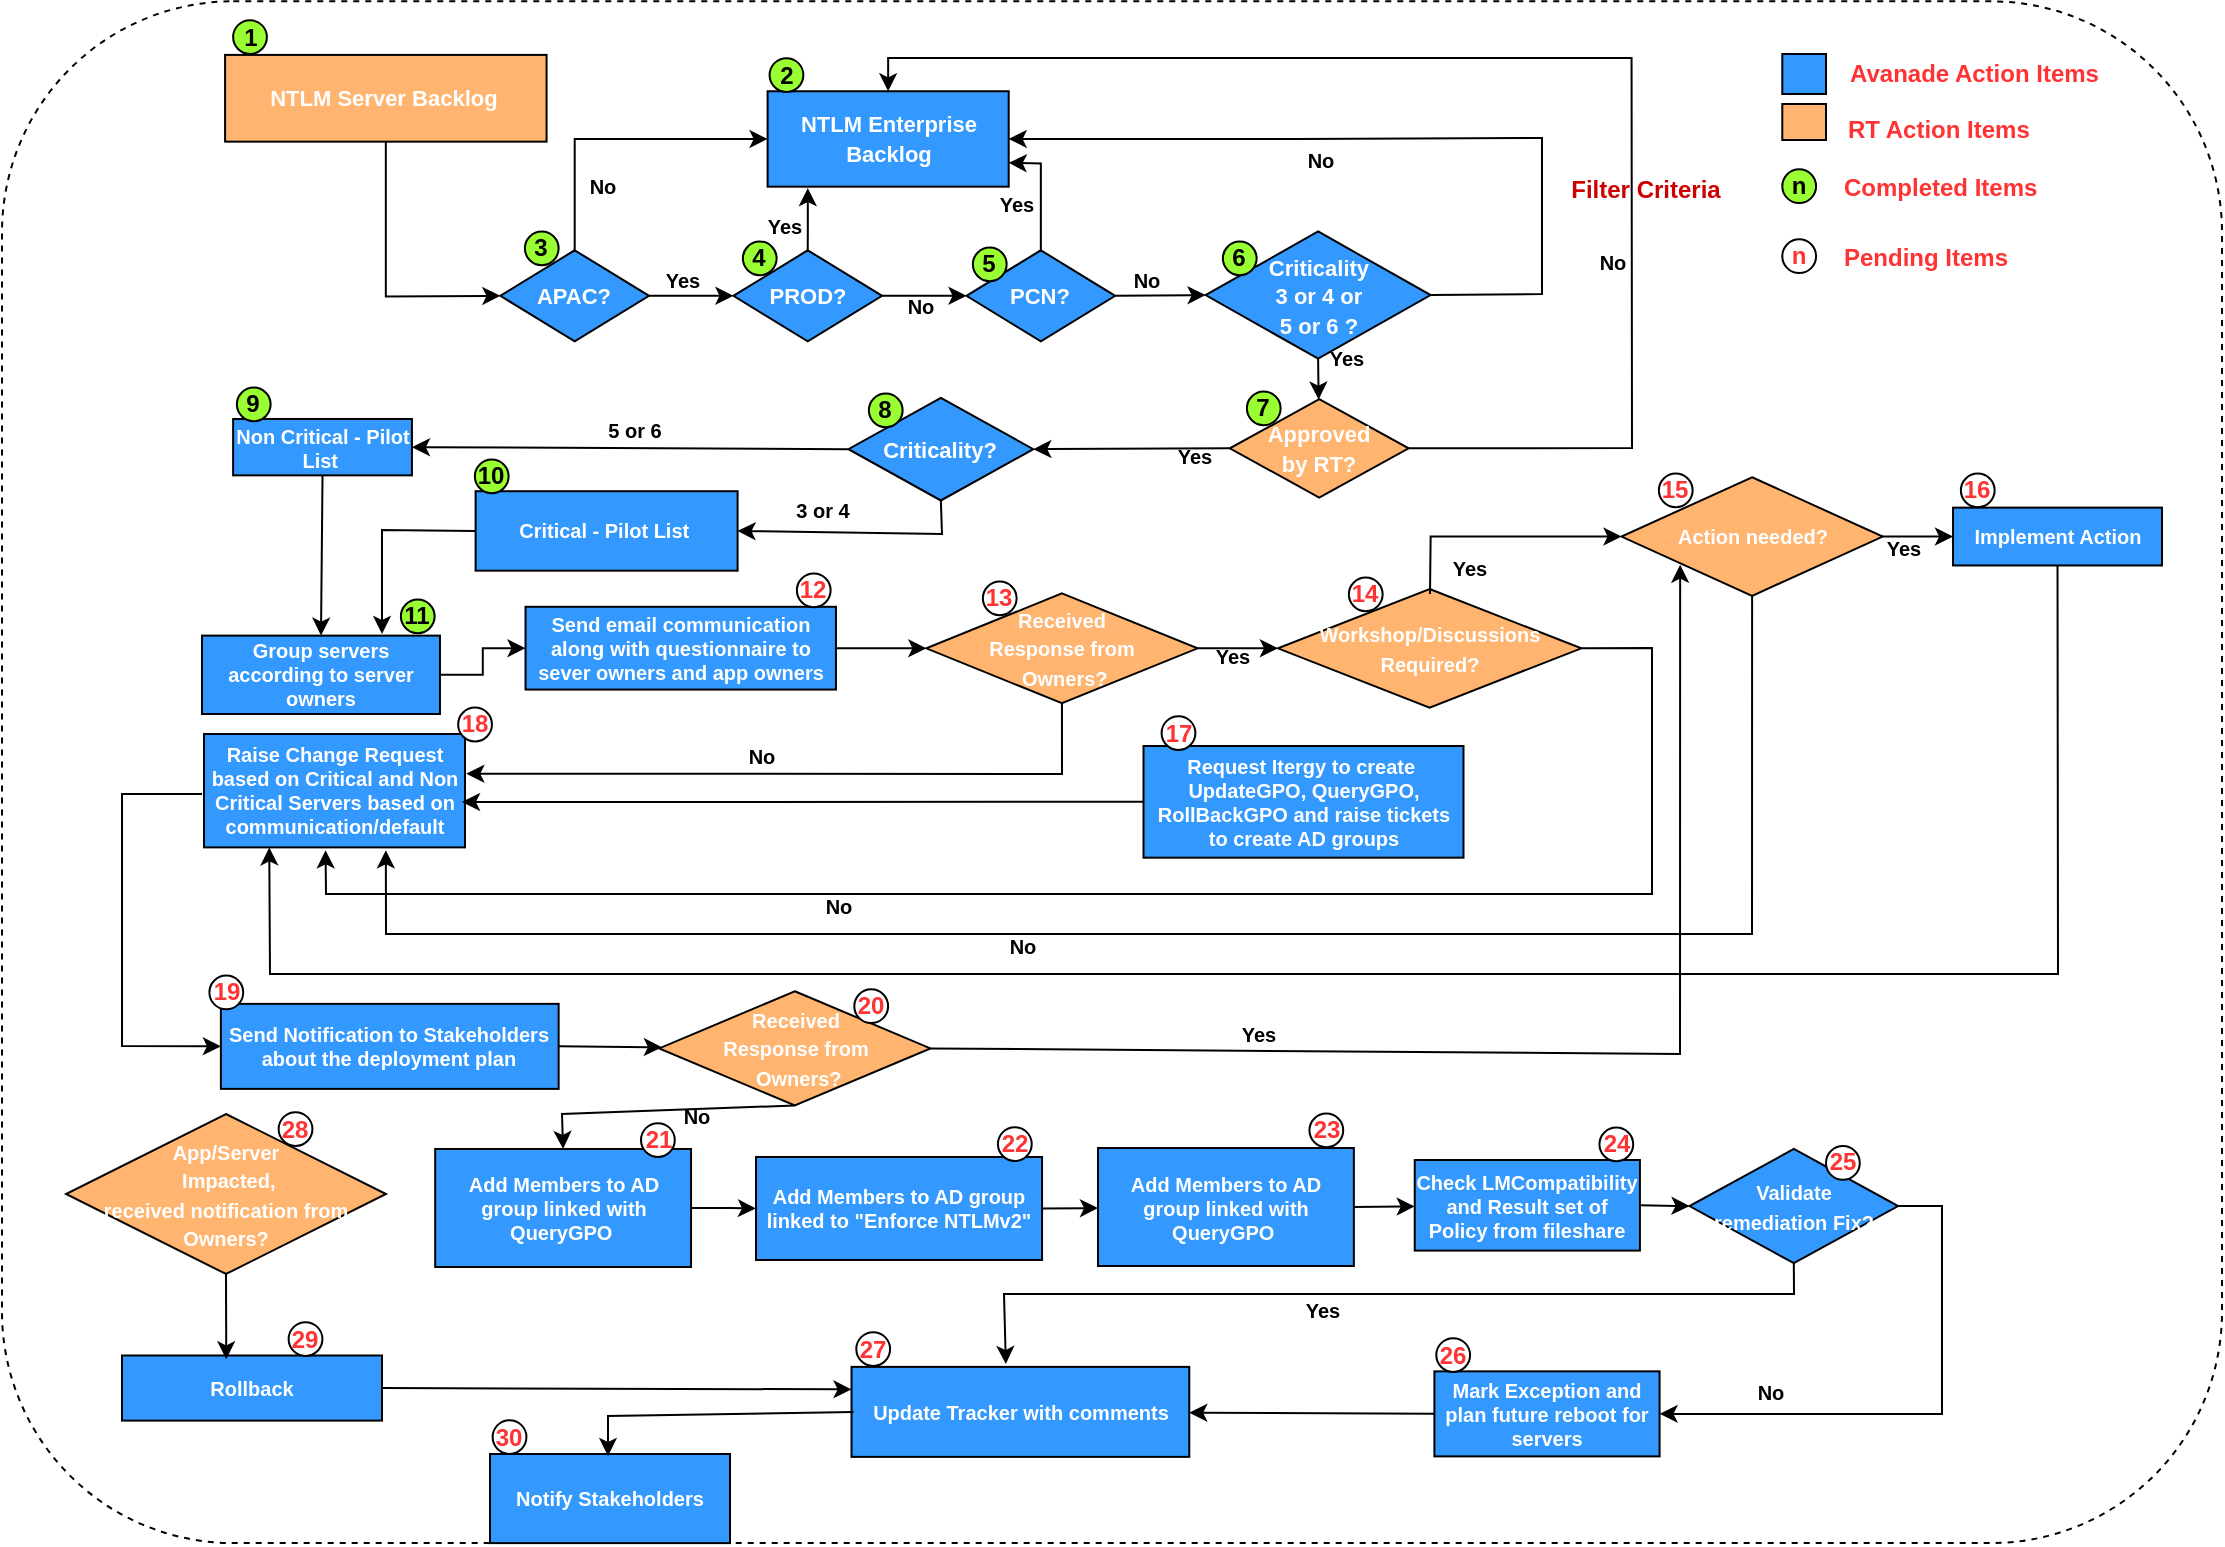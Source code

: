 <mxfile version="20.2.8" type="device"><diagram id="zLC_DUaNQGzbWdJU7AaT" name="Page-1"><mxGraphModel dx="1022" dy="428" grid="1" gridSize="10" guides="1" tooltips="1" connect="1" arrows="1" fold="1" page="1" pageScale="1" pageWidth="1169" pageHeight="827" math="0" shadow="0"><root><mxCell id="0"/><mxCell id="1" parent="0"/><mxCell id="JRs9amEIxdL4wI2QCU49-12" value="&lt;b&gt;&lt;font style=&quot;font-size: 11px;&quot;&gt;NTLM Server Backlog&amp;nbsp;&lt;/font&gt;&lt;/b&gt;" style="rounded=0;whiteSpace=wrap;html=1;fontColor=#FFFFFF;strokeColor=default;fillColor=#FFB570;" parent="1" vertex="1"><mxGeometry x="141.546" y="40.457" width="160.739" height="43.372" as="geometry"/></mxCell><mxCell id="JRs9amEIxdL4wI2QCU49-13" value="" style="endArrow=classic;html=1;rounded=0;fontColor=#FFFFFF;exitX=0.5;exitY=1;exitDx=0;exitDy=0;entryX=0;entryY=0.5;entryDx=0;entryDy=0;" parent="1" source="JRs9amEIxdL4wI2QCU49-12" target="JRs9amEIxdL4wI2QCU49-16" edge="1"><mxGeometry width="50" height="50" relative="1" as="geometry"><mxPoint x="464.029" y="277.656" as="sourcePoint"/><mxPoint x="212.874" y="138.142" as="targetPoint"/><Array as="points"><mxPoint x="221.915" y="161.274"/></Array></mxGeometry></mxCell><mxCell id="JRs9amEIxdL4wI2QCU49-15" value="&lt;font style=&quot;font-size: 11px;&quot;&gt;&lt;b style=&quot;&quot;&gt;NTLM Enterprise Backlog&lt;/b&gt;&lt;/font&gt;" style="rounded=0;whiteSpace=wrap;html=1;fontColor=#FFFFFF;strokeColor=default;fillColor=#3399FF;" parent="1" vertex="1"><mxGeometry x="412.793" y="58.626" width="120.554" height="47.71" as="geometry"/></mxCell><mxCell id="JRs9amEIxdL4wI2QCU49-16" value="&lt;b&gt;&lt;font color=&quot;#ffffff&quot; style=&quot;font-size: 11px;&quot;&gt;APAC?&lt;/font&gt;&lt;/b&gt;" style="rhombus;whiteSpace=wrap;html=1;fontColor=#CC0000;strokeColor=default;fillColor=#3399FF;" parent="1" vertex="1"><mxGeometry x="279.179" y="138.142" width="74.342" height="45.541" as="geometry"/></mxCell><mxCell id="JRs9amEIxdL4wI2QCU49-22" value="&lt;b&gt;&lt;font color=&quot;#ffffff&quot; style=&quot;font-size: 11px;&quot;&gt;PROD?&lt;/font&gt;&lt;/b&gt;" style="rhombus;whiteSpace=wrap;html=1;fontColor=#CC0000;strokeColor=default;fillColor=#3399FF;" parent="1" vertex="1"><mxGeometry x="395.715" y="138.142" width="74.342" height="45.541" as="geometry"/></mxCell><mxCell id="JRs9amEIxdL4wI2QCU49-23" value="" style="endArrow=classic;html=1;rounded=0;fontColor=#CC0000;exitX=1;exitY=0.5;exitDx=0;exitDy=0;entryX=0;entryY=0.5;entryDx=0;entryDy=0;" parent="1" source="JRs9amEIxdL4wI2QCU49-16" target="JRs9amEIxdL4wI2QCU49-22" edge="1"><mxGeometry width="50" height="50" relative="1" as="geometry"><mxPoint x="572.528" y="217.658" as="sourcePoint"/><mxPoint x="431.881" y="159.828" as="targetPoint"/></mxGeometry></mxCell><mxCell id="JRs9amEIxdL4wI2QCU49-25" value="&lt;b&gt;&lt;font color=&quot;#ffffff&quot; style=&quot;font-size: 11px;&quot;&gt;Criticality &lt;br&gt;3 or 4 or &lt;br&gt;5 or 6 ?&lt;/font&gt;&lt;/b&gt;" style="rhombus;whiteSpace=wrap;html=1;fontColor=#CC0000;strokeColor=default;fillColor=#3399FF;" parent="1" vertex="1"><mxGeometry x="631.801" y="128.745" width="112.518" height="63.613" as="geometry"/></mxCell><mxCell id="JRs9amEIxdL4wI2QCU49-29" value="&lt;b&gt;&lt;font color=&quot;#ffffff&quot; style=&quot;font-size: 11px;&quot;&gt;PCN?&lt;/font&gt;&lt;/b&gt;" style="rhombus;whiteSpace=wrap;html=1;fontColor=#CC0000;strokeColor=default;fillColor=#3399FF;" parent="1" vertex="1"><mxGeometry x="512.251" y="138.142" width="74.342" height="45.541" as="geometry"/></mxCell><mxCell id="JRs9amEIxdL4wI2QCU49-30" value="" style="endArrow=classic;html=1;rounded=0;fontColor=#CC0000;exitX=1;exitY=0.5;exitDx=0;exitDy=0;entryX=0;entryY=0.5;entryDx=0;entryDy=0;" parent="1" source="JRs9amEIxdL4wI2QCU49-22" target="JRs9amEIxdL4wI2QCU49-29" edge="1"><mxGeometry width="50" height="50" relative="1" as="geometry"><mxPoint x="467.043" y="188.02" as="sourcePoint"/><mxPoint x="517.274" y="151.877" as="targetPoint"/></mxGeometry></mxCell><mxCell id="JRs9amEIxdL4wI2QCU49-31" value="&lt;font color=&quot;#000000&quot; style=&quot;font-size: 10px;&quot;&gt;&lt;b&gt;No&lt;/b&gt;&lt;/font&gt;" style="text;html=1;align=center;verticalAlign=middle;resizable=0;points=[];autosize=1;strokeColor=none;fillColor=none;fontColor=#CC0000;" parent="1" vertex="1"><mxGeometry x="469.052" y="150.648" width="40" height="30" as="geometry"/></mxCell><mxCell id="JRs9amEIxdL4wI2QCU49-33" value="&lt;font color=&quot;#000000&quot; style=&quot;font-size: 10px;&quot;&gt;&lt;b&gt;No&lt;/b&gt;&lt;/font&gt;" style="text;html=1;align=center;verticalAlign=middle;resizable=0;points=[];autosize=1;strokeColor=none;fillColor=none;fontColor=#CC0000;" parent="1" vertex="1"><mxGeometry x="581.803" y="137.741" width="40" height="30" as="geometry"/></mxCell><mxCell id="JRs9amEIxdL4wI2QCU49-38" value="&lt;font style=&quot;font-size: 12px;&quot;&gt;&lt;b&gt;Filter Criteria&lt;/b&gt;&lt;/font&gt;" style="text;html=1;strokeColor=none;fillColor=none;align=center;verticalAlign=middle;whiteSpace=wrap;rounded=0;fontSize=11;fontColor=#CC0000;" parent="1" vertex="1"><mxGeometry x="810.615" y="97.147" width="82.379" height="21.686" as="geometry"/></mxCell><mxCell id="JRs9amEIxdL4wI2QCU49-51" value="" style="endArrow=classic;html=1;rounded=0;fontSize=12;fontColor=#CC0000;exitX=0.5;exitY=0;exitDx=0;exitDy=0;entryX=0;entryY=0.5;entryDx=0;entryDy=0;" parent="1" source="JRs9amEIxdL4wI2QCU49-16" target="JRs9amEIxdL4wI2QCU49-15" edge="1"><mxGeometry width="50" height="50" relative="1" as="geometry"><mxPoint x="382.655" y="157.66" as="sourcePoint"/><mxPoint x="432.886" y="121.516" as="targetPoint"/><Array as="points"><mxPoint x="316.35" y="82.481"/></Array></mxGeometry></mxCell><mxCell id="JRs9amEIxdL4wI2QCU49-52" value="&lt;font color=&quot;#000000&quot; style=&quot;font-size: 10px;&quot;&gt;&lt;b&gt;No&lt;/b&gt;&lt;/font&gt;" style="text;html=1;align=center;verticalAlign=middle;resizable=0;points=[];autosize=1;strokeColor=none;fillColor=none;fontColor=#CC0000;" parent="1" vertex="1"><mxGeometry x="310.313" y="91.107" width="40" height="30" as="geometry"/></mxCell><mxCell id="JRs9amEIxdL4wI2QCU49-53" value="&lt;font color=&quot;#000000&quot; style=&quot;font-size: 10px;&quot;&gt;&lt;b&gt;Yes&lt;/b&gt;&lt;/font&gt;" style="text;html=1;align=center;verticalAlign=middle;resizable=0;points=[];autosize=1;strokeColor=none;fillColor=none;fontColor=#CC0000;" parent="1" vertex="1"><mxGeometry x="349.502" y="137.648" width="40" height="30" as="geometry"/></mxCell><mxCell id="JRs9amEIxdL4wI2QCU49-54" value="" style="endArrow=classic;html=1;rounded=0;fontSize=12;fontColor=#CC0000;exitX=0.5;exitY=0;exitDx=0;exitDy=0;entryX=0.167;entryY=1.015;entryDx=0;entryDy=0;entryPerimeter=0;" parent="1" source="JRs9amEIxdL4wI2QCU49-22" target="JRs9amEIxdL4wI2QCU49-15" edge="1"><mxGeometry width="50" height="50" relative="1" as="geometry"><mxPoint x="382.655" y="157.66" as="sourcePoint"/><mxPoint x="432.886" y="121.516" as="targetPoint"/></mxGeometry></mxCell><mxCell id="JRs9amEIxdL4wI2QCU49-55" value="&lt;font color=&quot;#000000&quot; style=&quot;font-size: 10px;&quot;&gt;&lt;b&gt;Yes&lt;/b&gt;&lt;/font&gt;" style="text;html=1;align=center;verticalAlign=middle;resizable=0;points=[];autosize=1;strokeColor=none;fillColor=none;fontColor=#CC0000;" parent="1" vertex="1"><mxGeometry x="400.733" y="110.733" width="40" height="30" as="geometry"/></mxCell><mxCell id="JRs9amEIxdL4wI2QCU49-56" value="" style="endArrow=classic;html=1;rounded=0;fontSize=12;fontColor=#CC0000;exitX=0.5;exitY=0;exitDx=0;exitDy=0;entryX=1;entryY=0.75;entryDx=0;entryDy=0;" parent="1" source="JRs9amEIxdL4wI2QCU49-29" target="JRs9amEIxdL4wI2QCU49-15" edge="1"><mxGeometry width="50" height="50" relative="1" as="geometry"><mxPoint x="382.655" y="157.66" as="sourcePoint"/><mxPoint x="432.886" y="121.516" as="targetPoint"/><Array as="points"><mxPoint x="549.422" y="94.77"/></Array></mxGeometry></mxCell><mxCell id="JRs9amEIxdL4wI2QCU49-57" value="&lt;font color=&quot;#000000&quot; style=&quot;font-size: 10px;&quot;&gt;&lt;b&gt;Yes&lt;/b&gt;&lt;/font&gt;" style="text;html=1;align=center;verticalAlign=middle;resizable=0;points=[];autosize=1;strokeColor=none;fillColor=none;fontColor=#CC0000;" parent="1" vertex="1"><mxGeometry x="517.251" y="100.396" width="40" height="30" as="geometry"/></mxCell><mxCell id="JRs9amEIxdL4wI2QCU49-58" value="" style="endArrow=classic;html=1;rounded=0;fontSize=12;fontColor=#CC0000;entryX=1;entryY=0.5;entryDx=0;entryDy=0;exitX=1;exitY=0.5;exitDx=0;exitDy=0;" parent="1" source="JRs9amEIxdL4wI2QCU49-25" target="JRs9amEIxdL4wI2QCU49-15" edge="1"><mxGeometry width="50" height="50" relative="1" as="geometry"><mxPoint x="804.595" y="135.973" as="sourcePoint"/><mxPoint x="473.07" y="121.516" as="targetPoint"/><Array as="points"><mxPoint x="800" y="160"/><mxPoint x="800" y="82"/><mxPoint x="677.008" y="82.481"/></Array></mxGeometry></mxCell><mxCell id="JRs9amEIxdL4wI2QCU49-59" value="&lt;font color=&quot;#000000&quot; style=&quot;font-size: 10px;&quot;&gt;&lt;b&gt;No&lt;/b&gt;&lt;/font&gt;" style="text;html=1;align=center;verticalAlign=middle;resizable=0;points=[];autosize=1;strokeColor=none;fillColor=none;fontColor=#CC0000;" parent="1" vertex="1"><mxGeometry x="668.972" y="78.144" width="40" height="30" as="geometry"/></mxCell><mxCell id="JRs9amEIxdL4wI2QCU49-64" value="&lt;span style=&quot;font-size: 11px;&quot;&gt;&lt;b&gt;&lt;font color=&quot;#ffffff&quot;&gt;Approved &lt;br&gt;by RT?&lt;/font&gt;&lt;/b&gt;&lt;/span&gt;" style="rhombus;whiteSpace=wrap;html=1;fontColor=#CC0000;strokeColor=default;fillColor=#FFB570;" parent="1" vertex="1"><mxGeometry x="643.906" y="212.609" width="89.411" height="49.155" as="geometry"/></mxCell><mxCell id="JRs9amEIxdL4wI2QCU49-65" value="" style="endArrow=classic;html=1;rounded=0;fontSize=12;fontColor=#CC0000;exitX=0.5;exitY=1;exitDx=0;exitDy=0;" parent="1" source="JRs9amEIxdL4wI2QCU49-25" target="JRs9amEIxdL4wI2QCU49-64" edge="1"><mxGeometry width="50" height="50" relative="1" as="geometry"><mxPoint x="473.07" y="201.032" as="sourcePoint"/><mxPoint x="523.302" y="164.888" as="targetPoint"/></mxGeometry></mxCell><mxCell id="JRs9amEIxdL4wI2QCU49-66" value="&lt;font color=&quot;#000000&quot; style=&quot;font-size: 10px;&quot;&gt;&lt;b&gt;Yes&lt;/b&gt;&lt;/font&gt;" style="text;html=1;align=center;verticalAlign=middle;resizable=0;points=[];autosize=1;strokeColor=none;fillColor=none;fontSize=12;fontColor=#CC0000;" parent="1" vertex="1"><mxGeometry x="682.032" y="177.297" width="40" height="30" as="geometry"/></mxCell><mxCell id="JRs9amEIxdL4wI2QCU49-71" value="&lt;font color=&quot;#000000&quot; style=&quot;font-size: 10px;&quot;&gt;&lt;b&gt;No&lt;/b&gt;&lt;/font&gt;" style="text;html=1;align=center;verticalAlign=middle;resizable=0;points=[];autosize=1;strokeColor=none;fillColor=none;fontSize=12;fontColor=#CC0000;" parent="1" vertex="1"><mxGeometry x="814.642" y="128.745" width="40" height="30" as="geometry"/></mxCell><mxCell id="JRs9amEIxdL4wI2QCU49-73" value="" style="endArrow=classic;html=1;rounded=0;fontSize=10;fontColor=#CC0000;exitX=1;exitY=0.5;exitDx=0;exitDy=0;entryX=0.5;entryY=0;entryDx=0;entryDy=0;" parent="1" source="JRs9amEIxdL4wI2QCU49-64" target="JRs9amEIxdL4wI2QCU49-15" edge="1"><mxGeometry width="50" height="50" relative="1" as="geometry"><mxPoint x="583.579" y="172.117" as="sourcePoint"/><mxPoint x="633.81" y="135.973" as="targetPoint"/><Array as="points"><mxPoint x="845" y="237"/><mxPoint x="844.78" y="42"/><mxPoint x="473.07" y="42"/></Array></mxGeometry></mxCell><mxCell id="JRs9amEIxdL4wI2QCU49-74" value="&lt;b&gt;&lt;font color=&quot;#ffffff&quot;&gt;Non Critical - Pilot List&amp;nbsp;&lt;/font&gt;&lt;/b&gt;" style="rounded=0;whiteSpace=wrap;html=1;fontSize=10;fontColor=#CC0000;strokeColor=default;fillColor=#3399FF;" parent="1" vertex="1"><mxGeometry x="145.56" y="222.489" width="89.411" height="28.192" as="geometry"/></mxCell><mxCell id="JRs9amEIxdL4wI2QCU49-75" value="&lt;b&gt;&lt;font style=&quot;font-size: 11px;&quot;&gt;&lt;font color=&quot;#ffffff&quot;&gt;Criticality?&lt;/font&gt;&lt;br&gt;&lt;/font&gt;&lt;/b&gt;" style="rhombus;whiteSpace=wrap;html=1;fontColor=#CC0000;strokeColor=default;fillColor=#3399FF;" parent="1" vertex="1"><mxGeometry x="453.223" y="211.923" width="92.425" height="51.324" as="geometry"/></mxCell><mxCell id="JRs9amEIxdL4wI2QCU49-76" value="" style="endArrow=classic;html=1;rounded=0;fontSize=10;fontColor=#CC0000;exitX=0;exitY=0.5;exitDx=0;exitDy=0;entryX=1;entryY=0.5;entryDx=0;entryDy=0;" parent="1" source="JRs9amEIxdL4wI2QCU49-64" target="JRs9amEIxdL4wI2QCU49-75" edge="1"><mxGeometry width="50" height="50" relative="1" as="geometry"><mxPoint x="583.579" y="186.574" as="sourcePoint"/><mxPoint x="633.81" y="150.431" as="targetPoint"/></mxGeometry></mxCell><mxCell id="JRs9amEIxdL4wI2QCU49-77" value="&lt;font color=&quot;#000000&quot; style=&quot;font-size: 10px;&quot;&gt;&lt;b&gt;Yes&lt;/b&gt;&lt;/font&gt;" style="text;html=1;align=center;verticalAlign=middle;resizable=0;points=[];autosize=1;strokeColor=none;fillColor=none;fontSize=12;fontColor=#CC0000;" parent="1" vertex="1"><mxGeometry x="605.68" y="225.609" width="40" height="30" as="geometry"/></mxCell><mxCell id="JRs9amEIxdL4wI2QCU49-80" value="&lt;font color=&quot;#000000&quot; style=&quot;font-size: 10px;&quot;&gt;&lt;b&gt;5 or 6&lt;/b&gt;&lt;/font&gt;" style="text;html=1;align=center;verticalAlign=middle;resizable=0;points=[];autosize=1;strokeColor=none;fillColor=none;fontSize=12;fontColor=#CC0000;" parent="1" vertex="1"><mxGeometry x="321.493" y="212.609" width="50" height="30" as="geometry"/></mxCell><mxCell id="JRs9amEIxdL4wI2QCU49-83" value="&lt;b&gt;&lt;font color=&quot;#ffffff&quot;&gt;Critical - Pilot List&amp;nbsp;&lt;/font&gt;&lt;/b&gt;" style="rounded=0;whiteSpace=wrap;html=1;fontSize=10;fontColor=#CC0000;strokeColor=default;fillColor=#3399FF;" parent="1" vertex="1"><mxGeometry x="266.8" y="258.61" width="131" height="39.73" as="geometry"/></mxCell><mxCell id="JRs9amEIxdL4wI2QCU49-88" value="&lt;font color=&quot;#ffffff&quot;&gt;&lt;b&gt;Group servers according to server owners&lt;/b&gt;&lt;/font&gt;" style="rounded=0;whiteSpace=wrap;html=1;fontSize=10;fontColor=#CC0000;strokeColor=default;fillColor=#3399FF;" parent="1" vertex="1"><mxGeometry x="130" y="330.81" width="118.99" height="39.19" as="geometry"/></mxCell><mxCell id="JRs9amEIxdL4wI2QCU49-93" value="" style="endArrow=classic;html=1;rounded=0;fontSize=11;fontColor=#000000;exitX=0;exitY=0.5;exitDx=0;exitDy=0;" parent="1" source="JRs9amEIxdL4wI2QCU49-83" edge="1"><mxGeometry width="50" height="50" relative="1" as="geometry"><mxPoint x="422.839" y="244.404" as="sourcePoint"/><mxPoint x="220" y="330" as="targetPoint"/><Array as="points"><mxPoint x="220" y="278"/></Array></mxGeometry></mxCell><mxCell id="JRs9amEIxdL4wI2QCU49-94" value="&lt;font color=&quot;#ffffff&quot;&gt;&lt;b&gt;Send email communication along with questionnaire to sever owners and app owners&lt;/b&gt;&lt;/font&gt;" style="whiteSpace=wrap;html=1;fontSize=10;fillColor=#3399FF;fontColor=#CC0000;rounded=0;" parent="1" vertex="1"><mxGeometry x="291.76" y="316.396" width="155.218" height="41.385" as="geometry"/></mxCell><mxCell id="JRs9amEIxdL4wI2QCU49-96" value="&lt;font size=&quot;1&quot; color=&quot;#ffffff&quot;&gt;&lt;b&gt;Received&lt;br&gt;&amp;nbsp;Response from&amp;nbsp;&lt;br&gt;&amp;nbsp;Owners?&lt;/b&gt;&lt;/font&gt;" style="rhombus;whiteSpace=wrap;html=1;fontColor=#CC0000;strokeColor=default;fillColor=#FFB570;" parent="1" vertex="1"><mxGeometry x="492.163" y="309.691" width="135.624" height="54.938" as="geometry"/></mxCell><mxCell id="JRs9amEIxdL4wI2QCU49-98" value="&lt;b style=&quot;color: rgb(255, 255, 255);&quot;&gt;Request Itergy to create&amp;nbsp; UpdateGPO, QueryGPO, RollBackGPO and raise tickets to create AD groups&lt;/b&gt;" style="whiteSpace=wrap;html=1;fontSize=10;fillColor=#3399FF;fontColor=#CC0000;rounded=0;" parent="1" vertex="1"><mxGeometry x="600.75" y="386" width="160" height="55.84" as="geometry"/></mxCell><mxCell id="JRs9amEIxdL4wI2QCU49-99" value="" style="endArrow=classic;html=1;rounded=0;fontSize=10;fontColor=#FFFFFF;exitX=0.5;exitY=1;exitDx=0;exitDy=0;entryX=1.005;entryY=0.35;entryDx=0;entryDy=0;entryPerimeter=0;" parent="1" source="JRs9amEIxdL4wI2QCU49-96" target="JRs9amEIxdL4wI2QCU49-108" edge="1"><mxGeometry width="50" height="50" relative="1" as="geometry"><mxPoint x="735.779" y="398.376" as="sourcePoint"/><mxPoint x="736.281" y="432.351" as="targetPoint"/><Array as="points"><mxPoint x="560" y="400"/></Array></mxGeometry></mxCell><mxCell id="JRs9amEIxdL4wI2QCU49-100" value="&lt;font color=&quot;#000000&quot;&gt;&lt;b&gt;No&lt;/b&gt;&lt;/font&gt;" style="text;html=1;strokeColor=none;fillColor=none;align=center;verticalAlign=middle;whiteSpace=wrap;rounded=0;dashed=1;fontSize=10;fontColor=#FFFFFF;" parent="1" vertex="1"><mxGeometry x="380.46" y="380.001" width="60.277" height="21.686" as="geometry"/></mxCell><mxCell id="JRs9amEIxdL4wI2QCU49-102" value="&lt;font size=&quot;1&quot; color=&quot;#ffffff&quot;&gt;&lt;b&gt;Workshop/Discussions Required?&lt;/b&gt;&lt;/font&gt;" style="rhombus;whiteSpace=wrap;html=1;fontColor=#CC0000;strokeColor=default;fillColor=#FFB570;" parent="1" vertex="1"><mxGeometry x="667.967" y="307.523" width="151.698" height="59.275" as="geometry"/></mxCell><mxCell id="JRs9amEIxdL4wI2QCU49-108" value="&lt;font color=&quot;#ffffff&quot;&gt;&lt;b&gt;Raise Change Request based on Critical and Non Critical Servers based on communication/default&lt;/b&gt;&lt;/font&gt;" style="rounded=0;whiteSpace=wrap;html=1;fontSize=10;fontColor=#CC0000;strokeColor=default;fillColor=#3399FF;" parent="1" vertex="1"><mxGeometry x="131" y="380" width="130.5" height="56.69" as="geometry"/></mxCell><mxCell id="JRs9amEIxdL4wI2QCU49-95" value="" style="edgeStyle=orthogonalEdgeStyle;rounded=0;orthogonalLoop=1;jettySize=auto;html=1;fontSize=11;fontColor=#000000;" parent="1" source="JRs9amEIxdL4wI2QCU49-88" target="JRs9amEIxdL4wI2QCU49-94" edge="1"><mxGeometry relative="1" as="geometry"/></mxCell><mxCell id="JRs9amEIxdL4wI2QCU49-121" value="" style="endArrow=classic;html=1;rounded=0;fontSize=10;fontColor=#000000;exitX=0.5;exitY=1;exitDx=0;exitDy=0;entryX=0.5;entryY=0;entryDx=0;entryDy=0;" parent="1" source="JRs9amEIxdL4wI2QCU49-74" target="JRs9amEIxdL4wI2QCU49-88" edge="1"><mxGeometry width="50" height="50" relative="1" as="geometry"><mxPoint x="402.747" y="323.92" as="sourcePoint"/><mxPoint x="186.754" y="345.606" as="targetPoint"/></mxGeometry></mxCell><mxCell id="JRs9amEIxdL4wI2QCU49-122" value="" style="endArrow=classic;html=1;rounded=0;fontSize=10;fontColor=#000000;exitX=1;exitY=0.5;exitDx=0;exitDy=0;entryX=0;entryY=0.5;entryDx=0;entryDy=0;" parent="1" source="JRs9amEIxdL4wI2QCU49-94" target="JRs9amEIxdL4wI2QCU49-96" edge="1"><mxGeometry width="50" height="50" relative="1" as="geometry"><mxPoint x="400.738" y="305.848" as="sourcePoint"/><mxPoint x="450.969" y="269.705" as="targetPoint"/></mxGeometry></mxCell><mxCell id="JRs9amEIxdL4wI2QCU49-123" value="" style="endArrow=classic;html=1;rounded=0;fontSize=10;fontColor=#000000;exitX=1;exitY=0.5;exitDx=0;exitDy=0;" parent="1" source="JRs9amEIxdL4wI2QCU49-96" target="JRs9amEIxdL4wI2QCU49-102" edge="1"><mxGeometry width="50" height="50" relative="1" as="geometry"><mxPoint x="653.902" y="323.92" as="sourcePoint"/><mxPoint x="704.133" y="287.776" as="targetPoint"/></mxGeometry></mxCell><mxCell id="JRs9amEIxdL4wI2QCU49-124" value="&lt;font color=&quot;#000000&quot; style=&quot;font-size: 10px;&quot;&gt;&lt;b&gt;Yes&lt;/b&gt;&lt;/font&gt;" style="text;html=1;align=center;verticalAlign=middle;resizable=0;points=[];autosize=1;strokeColor=none;fillColor=none;fontSize=12;fontColor=#CC0000;" parent="1" vertex="1"><mxGeometry x="624.768" y="326.089" width="40" height="30" as="geometry"/></mxCell><mxCell id="JRs9amEIxdL4wI2QCU49-128" value="" style="endArrow=classic;html=1;rounded=0;fontSize=10;fontColor=#000000;exitX=1;exitY=0.5;exitDx=0;exitDy=0;" parent="1" source="JRs9amEIxdL4wI2QCU49-102" edge="1"><mxGeometry width="50" height="50" relative="1" as="geometry"><mxPoint x="895.011" y="344.16" as="sourcePoint"/><mxPoint x="191.777" y="438.134" as="targetPoint"/><Array as="points"><mxPoint x="855" y="337"/><mxPoint x="855" y="460"/><mxPoint x="192" y="460"/></Array></mxGeometry></mxCell><mxCell id="JRs9amEIxdL4wI2QCU49-129" value="&lt;font color=&quot;#000000&quot; style=&quot;font-size: 10px;&quot;&gt;&lt;b&gt;No&lt;/b&gt;&lt;/font&gt;" style="text;html=1;align=center;verticalAlign=middle;resizable=0;points=[];autosize=1;strokeColor=none;fillColor=none;fontSize=12;fontColor=#CC0000;" parent="1" vertex="1"><mxGeometry x="428.08" y="451.386" width="40" height="30" as="geometry"/></mxCell><mxCell id="JRs9amEIxdL4wI2QCU49-131" value="&lt;font size=&quot;1&quot; color=&quot;#ffffff&quot;&gt;&lt;b&gt;Action needed?&lt;/b&gt;&lt;/font&gt;" style="rhombus;whiteSpace=wrap;html=1;fontColor=#CC0000;strokeColor=default;fillColor=#FFB570;" parent="1" vertex="1"><mxGeometry x="839.752" y="251.633" width="130.601" height="59.275" as="geometry"/></mxCell><mxCell id="JRs9amEIxdL4wI2QCU49-132" value="" style="endArrow=classic;html=1;rounded=0;fontSize=10;fontColor=#000000;entryX=0;entryY=0.5;entryDx=0;entryDy=0;" parent="1" target="JRs9amEIxdL4wI2QCU49-131" edge="1"><mxGeometry width="50" height="50" relative="1" as="geometry"><mxPoint x="744" y="310" as="sourcePoint"/><mxPoint x="663.948" y="286.331" as="targetPoint"/><Array as="points"><mxPoint x="744.318" y="281.271"/></Array></mxGeometry></mxCell><mxCell id="JRs9amEIxdL4wI2QCU49-133" value="&lt;b&gt;Yes&lt;/b&gt;" style="text;html=1;strokeColor=none;fillColor=none;align=center;verticalAlign=middle;whiteSpace=wrap;rounded=0;dashed=1;fontSize=10;fontColor=#000000;" parent="1" vertex="1"><mxGeometry x="734.272" y="286.331" width="60.277" height="21.686" as="geometry"/></mxCell><mxCell id="JRs9amEIxdL4wI2QCU49-135" value="" style="endArrow=classic;html=1;rounded=0;fontSize=10;fontColor=#000000;exitX=0.5;exitY=1;exitDx=0;exitDy=0;" parent="1" source="JRs9amEIxdL4wI2QCU49-131" edge="1"><mxGeometry width="50" height="50" relative="1" as="geometry"><mxPoint x="613.717" y="452.591" as="sourcePoint"/><mxPoint x="221.915" y="438.134" as="targetPoint"/><Array as="points"><mxPoint x="905" y="480"/><mxPoint x="222" y="480"/></Array></mxGeometry></mxCell><mxCell id="JRs9amEIxdL4wI2QCU49-136" value="&lt;font color=&quot;#000000&quot; style=&quot;font-size: 10px;&quot;&gt;&lt;b&gt;No&lt;/b&gt;&lt;/font&gt;" style="text;html=1;align=center;verticalAlign=middle;resizable=0;points=[];autosize=1;strokeColor=none;fillColor=none;fontSize=12;fontColor=#CC0000;" parent="1" vertex="1"><mxGeometry x="519.533" y="470.795" width="40" height="30" as="geometry"/></mxCell><mxCell id="JRs9amEIxdL4wI2QCU49-137" value="&lt;font color=&quot;#ffffff&quot;&gt;&lt;b&gt;Implement Action&lt;/b&gt;&lt;/font&gt;" style="whiteSpace=wrap;html=1;fontSize=10;fillColor=#3399FF;fontColor=#CC0000;rounded=0;" parent="1" vertex="1"><mxGeometry x="1005.519" y="266.813" width="104.481" height="28.915" as="geometry"/></mxCell><mxCell id="JRs9amEIxdL4wI2QCU49-138" value="" style="endArrow=classic;html=1;rounded=0;fontSize=10;fontColor=#000000;exitX=1;exitY=0.5;exitDx=0;exitDy=0;" parent="1" source="JRs9amEIxdL4wI2QCU49-131" target="JRs9amEIxdL4wI2QCU49-137" edge="1"><mxGeometry width="50" height="50" relative="1" as="geometry"><mxPoint x="663.948" y="315.246" as="sourcePoint"/><mxPoint x="714.179" y="279.102" as="targetPoint"/></mxGeometry></mxCell><mxCell id="JRs9amEIxdL4wI2QCU49-139" value="&lt;b&gt;Yes&lt;/b&gt;" style="text;html=1;strokeColor=none;fillColor=none;align=center;verticalAlign=middle;whiteSpace=wrap;rounded=0;dashed=1;fontSize=10;fontColor=#000000;" parent="1" vertex="1"><mxGeometry x="951.27" y="276.21" width="60.277" height="21.686" as="geometry"/></mxCell><mxCell id="JRs9amEIxdL4wI2QCU49-143" value="&lt;font color=&quot;#ffffff&quot;&gt;&lt;b&gt;Send Notification to Stakeholders about the deployment plan&lt;/b&gt;&lt;/font&gt;" style="rounded=0;whiteSpace=wrap;html=1;fontSize=10;fontColor=#CC0000;strokeColor=default;fillColor=#3399FF;" parent="1" vertex="1"><mxGeometry x="139.443" y="514.933" width="168.874" height="42.507" as="geometry"/></mxCell><mxCell id="JRs9amEIxdL4wI2QCU49-144" value="" style="endArrow=classic;html=1;rounded=0;fontSize=10;fontColor=#000000;entryX=0;entryY=0.5;entryDx=0;entryDy=0;" parent="1" target="JRs9amEIxdL4wI2QCU49-143" edge="1"><mxGeometry width="50" height="50" relative="1" as="geometry"><mxPoint x="130" y="410" as="sourcePoint"/><mxPoint x="450.265" y="507.876" as="targetPoint"/><Array as="points"><mxPoint x="90" y="410"/><mxPoint x="90" y="536"/></Array></mxGeometry></mxCell><mxCell id="JRs9amEIxdL4wI2QCU49-150" value="&lt;font size=&quot;1&quot; color=&quot;#ffffff&quot;&gt;&lt;b&gt;Received&lt;br&gt;&amp;nbsp;Response from&amp;nbsp;&lt;br&gt;&amp;nbsp;Owners?&lt;/b&gt;&lt;/font&gt;" style="rhombus;whiteSpace=wrap;html=1;fontColor=#CC0000;strokeColor=default;fillColor=#FFB570;" parent="1" vertex="1"><mxGeometry x="358.599" y="508.634" width="135.624" height="57.107" as="geometry"/></mxCell><mxCell id="JRs9amEIxdL4wI2QCU49-151" value="" style="endArrow=classic;html=1;rounded=0;fontSize=10;fontColor=#000000;exitX=1;exitY=0.5;exitDx=0;exitDy=0;" parent="1" source="JRs9amEIxdL4wI2QCU49-143" target="JRs9amEIxdL4wI2QCU49-150" edge="1"><mxGeometry width="50" height="50" relative="1" as="geometry"><mxPoint x="382.715" y="524.878" as="sourcePoint"/><mxPoint x="439.007" y="482.372" as="targetPoint"/></mxGeometry></mxCell><mxCell id="JRs9amEIxdL4wI2QCU49-152" value="" style="endArrow=classic;html=1;rounded=0;fontSize=10;fontColor=#000000;exitX=1;exitY=0.5;exitDx=0;exitDy=0;" parent="1" source="JRs9amEIxdL4wI2QCU49-150" edge="1"><mxGeometry width="50" height="50" relative="1" as="geometry"><mxPoint x="675.43" y="524.878" as="sourcePoint"/><mxPoint x="869.073" y="295.341" as="targetPoint"/><Array as="points"><mxPoint x="869" y="540"/></Array></mxGeometry></mxCell><mxCell id="JRs9amEIxdL4wI2QCU49-153" value="&lt;font color=&quot;#000000&quot; style=&quot;font-size: 10px;&quot;&gt;&lt;b&gt;Yes&lt;/b&gt;&lt;/font&gt;" style="text;html=1;align=center;verticalAlign=middle;resizable=0;points=[];autosize=1;strokeColor=none;fillColor=none;fontSize=12;fontColor=#CC0000;" parent="1" vertex="1"><mxGeometry x="637.754" y="515.439" width="40" height="30" as="geometry"/></mxCell><mxCell id="JRs9amEIxdL4wI2QCU49-154" value="&lt;b style=&quot;color: rgb(255, 255, 255);&quot;&gt;Add Members to AD group linked with QueryGPO&amp;nbsp;&lt;/b&gt;" style="rounded=0;whiteSpace=wrap;html=1;fontSize=10;fontColor=#CC0000;strokeColor=default;fillColor=#3399FF;" parent="1" vertex="1"><mxGeometry x="578" y="587" width="127.93" height="59" as="geometry"/></mxCell><mxCell id="JRs9amEIxdL4wI2QCU49-156" value="&lt;font color=&quot;#000000&quot; style=&quot;font-size: 10px;&quot;&gt;&lt;b&gt;No&lt;/b&gt;&lt;/font&gt;" style="text;html=1;align=center;verticalAlign=middle;resizable=0;points=[];autosize=1;strokeColor=none;fillColor=none;fontSize=12;fontColor=#CC0000;" parent="1" vertex="1"><mxGeometry x="356.681" y="556.047" width="40" height="30" as="geometry"/></mxCell><mxCell id="JRs9amEIxdL4wI2QCU49-158" value="&lt;font size=&quot;1&quot; color=&quot;#ffffff&quot;&gt;&lt;b&gt;Validate &lt;br&gt;remediation Fix?&lt;/b&gt;&lt;/font&gt;" style="rhombus;whiteSpace=wrap;html=1;fontColor=#CC0000;strokeColor=default;fillColor=#3399FF;" parent="1" vertex="1"><mxGeometry x="873.75" y="587.49" width="104.32" height="57.11" as="geometry"/></mxCell><mxCell id="JRs9amEIxdL4wI2QCU49-165" value="&lt;font color=&quot;#ffffff&quot;&gt;&lt;b&gt;Update Tracker with comments&lt;/b&gt;&lt;/font&gt;" style="rounded=0;whiteSpace=wrap;html=1;fontSize=10;fontColor=#CC0000;strokeColor=default;fillColor=#3399FF;" parent="1" vertex="1"><mxGeometry x="454.76" y="696.44" width="168.87" height="45" as="geometry"/></mxCell><mxCell id="JRs9amEIxdL4wI2QCU49-178" value="&lt;font color=&quot;#ffffff&quot;&gt;&lt;b&gt;Rollback&lt;/b&gt;&lt;/font&gt;" style="whiteSpace=wrap;html=1;fontSize=10;fillColor=#3399FF;fontColor=#CC0000;rounded=0;" parent="1" vertex="1"><mxGeometry x="90.0" y="690.75" width="130" height="32.55" as="geometry"/></mxCell><mxCell id="JRs9amEIxdL4wI2QCU49-195" value="&lt;b style=&quot;color: rgb(255, 255, 255);&quot;&gt;Add Members to AD group linked to &quot;Enforce NTLMv2&quot;&lt;/b&gt;" style="rounded=0;whiteSpace=wrap;html=1;fontSize=10;fontColor=#CC0000;strokeColor=default;fillColor=#3399FF;" parent="1" vertex="1"><mxGeometry x="407" y="591.49" width="143.03" height="51.51" as="geometry"/></mxCell><mxCell id="5eqXb8Af_Qyl2Ob_BdYa-8" value="&lt;font color=&quot;#ffffff&quot;&gt;&lt;b&gt;Mark Exception and plan future reboot for servers&lt;/b&gt;&lt;/font&gt;" style="rounded=0;whiteSpace=wrap;html=1;fontSize=10;fontColor=#CC0000;strokeColor=default;fillColor=#3399FF;" parent="1" vertex="1"><mxGeometry x="746.2" y="698.68" width="112.59" height="42.51" as="geometry"/></mxCell><mxCell id="5eqXb8Af_Qyl2Ob_BdYa-16" value="" style="rounded=1;whiteSpace=wrap;html=1;dashed=1;fontSize=10;fontColor=#FFFFFF;strokeColor=default;fillColor=none;" parent="1" vertex="1"><mxGeometry x="30.0" y="13.66" width="1110" height="770.89" as="geometry"/></mxCell><mxCell id="vn9cIfFWbrC0TeSxsC5l-2" value="&lt;font size=&quot;1&quot; color=&quot;#ffffff&quot;&gt;&lt;b&gt;App/Server&lt;br&gt;&amp;nbsp;Impacted, &lt;br&gt;received notification from Owners?&lt;/b&gt;&lt;/font&gt;" style="rhombus;whiteSpace=wrap;html=1;fontColor=#CC0000;strokeColor=default;fillColor=#FFB570;" parent="1" vertex="1"><mxGeometry x="62" y="570" width="160" height="80" as="geometry"/></mxCell><mxCell id="vn9cIfFWbrC0TeSxsC5l-3" value="&lt;font color=&quot;#ffffff&quot;&gt;&lt;b&gt;Notify Stakeholders&lt;/b&gt;&lt;/font&gt;" style="whiteSpace=wrap;html=1;fontSize=10;fillColor=#3399FF;fontColor=#CC0000;rounded=0;" parent="1" vertex="1"><mxGeometry x="274" y="740" width="120" height="44.55" as="geometry"/></mxCell><mxCell id="vn9cIfFWbrC0TeSxsC5l-5" value="" style="endArrow=classic;html=1;rounded=0;exitX=0.5;exitY=1;exitDx=0;exitDy=0;entryX=0.401;entryY=0.058;entryDx=0;entryDy=0;entryPerimeter=0;" parent="1" source="vn9cIfFWbrC0TeSxsC5l-2" target="JRs9amEIxdL4wI2QCU49-178" edge="1"><mxGeometry width="50" height="50" relative="1" as="geometry"><mxPoint x="390" y="650" as="sourcePoint"/><mxPoint x="440" y="600" as="targetPoint"/></mxGeometry></mxCell><mxCell id="vn9cIfFWbrC0TeSxsC5l-7" value="" style="endArrow=classic;html=1;rounded=0;exitX=1;exitY=0.5;exitDx=0;exitDy=0;entryX=0;entryY=0.25;entryDx=0;entryDy=0;" parent="1" source="JRs9amEIxdL4wI2QCU49-178" target="JRs9amEIxdL4wI2QCU49-165" edge="1"><mxGeometry width="50" height="50" relative="1" as="geometry"><mxPoint x="390" y="650" as="sourcePoint"/><mxPoint x="440" y="600" as="targetPoint"/></mxGeometry></mxCell><mxCell id="FPRvulRjYp7IkbVv7mcA-2" value="&lt;font color=&quot;#ffffff&quot;&gt;&lt;b&gt;Check LMCompatibility and Result set of Policy from fileshare&lt;/b&gt;&lt;/font&gt;" style="rounded=0;whiteSpace=wrap;html=1;fontSize=10;fontColor=#CC0000;strokeColor=default;fillColor=#3399FF;" parent="1" vertex="1"><mxGeometry x="736.37" y="593" width="112.59" height="45.3" as="geometry"/></mxCell><mxCell id="FPRvulRjYp7IkbVv7mcA-3" value="" style="endArrow=classic;html=1;rounded=0;exitX=0.5;exitY=1;exitDx=0;exitDy=0;entryX=0.5;entryY=0;entryDx=0;entryDy=0;" parent="1" source="JRs9amEIxdL4wI2QCU49-150" target="vJTVn7ckZcigh4Mhhpqp-2" edge="1"><mxGeometry width="50" height="50" relative="1" as="geometry"><mxPoint x="550" y="800" as="sourcePoint"/><mxPoint x="600" y="750" as="targetPoint"/><Array as="points"><mxPoint x="310" y="570"/></Array></mxGeometry></mxCell><mxCell id="FPRvulRjYp7IkbVv7mcA-8" value="" style="endArrow=classic;html=1;rounded=0;exitX=1;exitY=0.5;exitDx=0;exitDy=0;entryX=0;entryY=0.5;entryDx=0;entryDy=0;" parent="1" source="JRs9amEIxdL4wI2QCU49-29" target="JRs9amEIxdL4wI2QCU49-25" edge="1"><mxGeometry width="50" height="50" relative="1" as="geometry"><mxPoint x="550" y="300" as="sourcePoint"/><mxPoint x="600" y="250" as="targetPoint"/></mxGeometry></mxCell><mxCell id="FPRvulRjYp7IkbVv7mcA-9" value="" style="endArrow=classic;html=1;rounded=0;exitX=0;exitY=0.5;exitDx=0;exitDy=0;entryX=1;entryY=0.5;entryDx=0;entryDy=0;" parent="1" source="JRs9amEIxdL4wI2QCU49-75" target="JRs9amEIxdL4wI2QCU49-74" edge="1"><mxGeometry width="50" height="50" relative="1" as="geometry"><mxPoint x="550" y="170" as="sourcePoint"/><mxPoint x="230" y="240" as="targetPoint"/></mxGeometry></mxCell><mxCell id="FPRvulRjYp7IkbVv7mcA-10" value="" style="endArrow=classic;html=1;rounded=0;exitX=0.5;exitY=1;exitDx=0;exitDy=0;entryX=1;entryY=0.5;entryDx=0;entryDy=0;" parent="1" source="JRs9amEIxdL4wI2QCU49-75" target="JRs9amEIxdL4wI2QCU49-83" edge="1"><mxGeometry width="50" height="50" relative="1" as="geometry"><mxPoint x="550" y="300" as="sourcePoint"/><mxPoint x="600" y="250" as="targetPoint"/><Array as="points"><mxPoint x="500" y="280"/></Array></mxGeometry></mxCell><mxCell id="FPRvulRjYp7IkbVv7mcA-11" value="&lt;font color=&quot;#000000&quot; style=&quot;font-size: 10px;&quot;&gt;&lt;b&gt;3 or 4&lt;/b&gt;&lt;/font&gt;" style="text;html=1;align=center;verticalAlign=middle;resizable=0;points=[];autosize=1;strokeColor=none;fillColor=none;fontSize=12;fontColor=#CC0000;" parent="1" vertex="1"><mxGeometry x="415.493" y="252.609" width="50" height="30" as="geometry"/></mxCell><mxCell id="FPRvulRjYp7IkbVv7mcA-16" value="" style="endArrow=classic;html=1;rounded=0;exitX=0.5;exitY=1;exitDx=0;exitDy=0;entryX=0.25;entryY=1;entryDx=0;entryDy=0;" parent="1" source="JRs9amEIxdL4wI2QCU49-137" target="JRs9amEIxdL4wI2QCU49-108" edge="1"><mxGeometry width="50" height="50" relative="1" as="geometry"><mxPoint x="570" y="480" as="sourcePoint"/><mxPoint x="620" y="430" as="targetPoint"/><Array as="points"><mxPoint x="1058" y="500"/><mxPoint x="164" y="500"/></Array></mxGeometry></mxCell><mxCell id="FPRvulRjYp7IkbVv7mcA-17" value="" style="endArrow=classic;html=1;rounded=0;exitX=1;exitY=0.5;exitDx=0;exitDy=0;" parent="1" source="JRs9amEIxdL4wI2QCU49-195" target="JRs9amEIxdL4wI2QCU49-154" edge="1"><mxGeometry width="50" height="50" relative="1" as="geometry"><mxPoint x="560" y="550" as="sourcePoint"/><mxPoint x="610" y="500" as="targetPoint"/></mxGeometry></mxCell><mxCell id="FPRvulRjYp7IkbVv7mcA-18" value="" style="endArrow=classic;html=1;rounded=0;exitX=1;exitY=0.5;exitDx=0;exitDy=0;" parent="1" source="JRs9amEIxdL4wI2QCU49-154" target="FPRvulRjYp7IkbVv7mcA-2" edge="1"><mxGeometry width="50" height="50" relative="1" as="geometry"><mxPoint x="560" y="550" as="sourcePoint"/><mxPoint x="610" y="500" as="targetPoint"/></mxGeometry></mxCell><mxCell id="FPRvulRjYp7IkbVv7mcA-19" value="" style="endArrow=classic;html=1;rounded=0;exitX=1;exitY=0.5;exitDx=0;exitDy=0;entryX=0;entryY=0.5;entryDx=0;entryDy=0;" parent="1" source="FPRvulRjYp7IkbVv7mcA-2" target="JRs9amEIxdL4wI2QCU49-158" edge="1"><mxGeometry width="50" height="50" relative="1" as="geometry"><mxPoint x="560" y="690" as="sourcePoint"/><mxPoint x="610" y="640" as="targetPoint"/></mxGeometry></mxCell><mxCell id="FPRvulRjYp7IkbVv7mcA-21" value="" style="endArrow=classic;html=1;rounded=0;exitX=0.5;exitY=1;exitDx=0;exitDy=0;entryX=0.457;entryY=-0.032;entryDx=0;entryDy=0;entryPerimeter=0;" parent="1" source="JRs9amEIxdL4wI2QCU49-158" target="JRs9amEIxdL4wI2QCU49-165" edge="1"><mxGeometry width="50" height="50" relative="1" as="geometry"><mxPoint x="770" y="690" as="sourcePoint"/><mxPoint x="530" y="700" as="targetPoint"/><Array as="points"><mxPoint x="926" y="660"/><mxPoint x="531" y="660"/></Array></mxGeometry></mxCell><mxCell id="FPRvulRjYp7IkbVv7mcA-23" value="" style="endArrow=classic;html=1;rounded=0;exitX=1;exitY=0.5;exitDx=0;exitDy=0;entryX=1;entryY=0.5;entryDx=0;entryDy=0;" parent="1" source="JRs9amEIxdL4wI2QCU49-158" target="5eqXb8Af_Qyl2Ob_BdYa-8" edge="1"><mxGeometry width="50" height="50" relative="1" as="geometry"><mxPoint x="962.41" y="717.955" as="sourcePoint"/><mxPoint x="820" y="700" as="targetPoint"/><Array as="points"><mxPoint x="1000" y="616"/><mxPoint x="1000" y="720"/></Array></mxGeometry></mxCell><mxCell id="FPRvulRjYp7IkbVv7mcA-24" value="&lt;font color=&quot;#000000&quot; style=&quot;font-size: 10px;&quot;&gt;&lt;b&gt;Yes&lt;/b&gt;&lt;/font&gt;" style="text;html=1;align=center;verticalAlign=middle;resizable=0;points=[];autosize=1;strokeColor=none;fillColor=none;fontSize=12;fontColor=#CC0000;" parent="1" vertex="1"><mxGeometry x="669.754" y="653.439" width="40" height="30" as="geometry"/></mxCell><mxCell id="FPRvulRjYp7IkbVv7mcA-25" value="&lt;font color=&quot;#000000&quot; style=&quot;font-size: 10px;&quot;&gt;&lt;b&gt;No&lt;/b&gt;&lt;/font&gt;" style="text;html=1;align=center;verticalAlign=middle;resizable=0;points=[];autosize=1;strokeColor=none;fillColor=none;fontSize=12;fontColor=#CC0000;" parent="1" vertex="1"><mxGeometry x="893.754" y="694.439" width="40" height="30" as="geometry"/></mxCell><mxCell id="FPRvulRjYp7IkbVv7mcA-26" value="" style="endArrow=classic;html=1;rounded=0;exitX=0;exitY=0.5;exitDx=0;exitDy=0;" parent="1" source="5eqXb8Af_Qyl2Ob_BdYa-8" target="JRs9amEIxdL4wI2QCU49-165" edge="1"><mxGeometry width="50" height="50" relative="1" as="geometry"><mxPoint x="770" y="750" as="sourcePoint"/><mxPoint x="820" y="700" as="targetPoint"/></mxGeometry></mxCell><mxCell id="FPRvulRjYp7IkbVv7mcA-30" value="" style="endArrow=classic;html=1;rounded=0;entryX=0.5;entryY=0;entryDx=0;entryDy=0;exitX=0;exitY=0.5;exitDx=0;exitDy=0;" parent="1" edge="1"><mxGeometry width="50" height="50" relative="1" as="geometry"><mxPoint x="455.76" y="718.94" as="sourcePoint"/><mxPoint x="333" y="741" as="targetPoint"/><Array as="points"><mxPoint x="333" y="721"/></Array></mxGeometry></mxCell><mxCell id="SxITDUCZdOa25buBxEZ0-1" value="" style="rounded=0;whiteSpace=wrap;html=1;fillColor=#3399FF;" parent="1" vertex="1"><mxGeometry x="920.15" y="40" width="21.85" height="20" as="geometry"/></mxCell><mxCell id="SxITDUCZdOa25buBxEZ0-2" value="" style="rounded=0;whiteSpace=wrap;html=1;fillColor=#FFB570;" parent="1" vertex="1"><mxGeometry x="920.15" y="65" width="21.85" height="18" as="geometry"/></mxCell><mxCell id="SxITDUCZdOa25buBxEZ0-3" value="&lt;font color=&quot;#ff3333&quot;&gt;&lt;b&gt;Avanade Action Items&lt;/b&gt;&lt;/font&gt;" style="text;html=1;strokeColor=none;fillColor=none;align=left;verticalAlign=middle;whiteSpace=wrap;rounded=0;" parent="1" vertex="1"><mxGeometry x="951.55" y="35" width="128.45" height="30" as="geometry"/></mxCell><mxCell id="SxITDUCZdOa25buBxEZ0-4" value="&lt;font color=&quot;#ff3333&quot;&gt;&lt;b&gt;RT Action Items&lt;/b&gt;&lt;/font&gt;" style="text;html=1;strokeColor=none;fillColor=none;align=left;verticalAlign=middle;whiteSpace=wrap;rounded=0;" parent="1" vertex="1"><mxGeometry x="951.27" y="63.11" width="108.73" height="30" as="geometry"/></mxCell><mxCell id="SxITDUCZdOa25buBxEZ0-5" value="&lt;b&gt;1&lt;/b&gt;" style="ellipse;whiteSpace=wrap;html=1;aspect=fixed;fontColor=#000000;fillColor=#99FF33;" parent="1" vertex="1"><mxGeometry x="145.56" y="23.11" width="16.89" height="16.89" as="geometry"/></mxCell><mxCell id="SxITDUCZdOa25buBxEZ0-6" value="&lt;b&gt;2&lt;/b&gt;" style="ellipse;whiteSpace=wrap;html=1;aspect=fixed;fontColor=#000000;fillColor=#99FF33;" parent="1" vertex="1"><mxGeometry x="413.79" y="42.11" width="16.89" height="16.89" as="geometry"/></mxCell><mxCell id="SxITDUCZdOa25buBxEZ0-7" value="&lt;b&gt;3&lt;/b&gt;" style="ellipse;whiteSpace=wrap;html=1;aspect=fixed;fontColor=#000000;fillColor=#99FF33;" parent="1" vertex="1"><mxGeometry x="291.43" y="128.74" width="16.89" height="16.89" as="geometry"/></mxCell><mxCell id="SxITDUCZdOa25buBxEZ0-8" value="&lt;b&gt;4&lt;/b&gt;" style="ellipse;whiteSpace=wrap;html=1;aspect=fixed;fontColor=#000000;fillColor=#99FF33;" parent="1" vertex="1"><mxGeometry x="400.43" y="133.74" width="16.89" height="16.89" as="geometry"/></mxCell><mxCell id="SxITDUCZdOa25buBxEZ0-9" value="&lt;b&gt;5&lt;/b&gt;" style="ellipse;whiteSpace=wrap;html=1;aspect=fixed;fontColor=#000000;fillColor=#99FF33;" parent="1" vertex="1"><mxGeometry x="515.43" y="136.74" width="16.89" height="16.89" as="geometry"/></mxCell><mxCell id="SxITDUCZdOa25buBxEZ0-10" value="&lt;b&gt;6&lt;/b&gt;" style="ellipse;whiteSpace=wrap;html=1;aspect=fixed;fontColor=#000000;fillColor=#99FF33;" parent="1" vertex="1"><mxGeometry x="640.43" y="133.74" width="16.89" height="16.89" as="geometry"/></mxCell><mxCell id="SxITDUCZdOa25buBxEZ0-11" value="&lt;b&gt;&lt;font&gt;7&lt;/font&gt;&lt;/b&gt;" style="ellipse;whiteSpace=wrap;html=1;aspect=fixed;fontColor=#000000;fillColor=#99FF33;" parent="1" vertex="1"><mxGeometry x="652.43" y="208.74" width="16.89" height="16.89" as="geometry"/></mxCell><mxCell id="SxITDUCZdOa25buBxEZ0-12" value="&lt;b&gt;&lt;font&gt;8&lt;/font&gt;&lt;/b&gt;" style="ellipse;whiteSpace=wrap;html=1;aspect=fixed;fontColor=#000000;fillColor=#99FF33;" parent="1" vertex="1"><mxGeometry x="463.43" y="209.74" width="16.89" height="16.89" as="geometry"/></mxCell><mxCell id="SxITDUCZdOa25buBxEZ0-13" value="&lt;b&gt;&lt;font&gt;9&lt;/font&gt;&lt;/b&gt;" style="ellipse;whiteSpace=wrap;html=1;aspect=fixed;fontColor=#000000;fillColor=#99FF33;" parent="1" vertex="1"><mxGeometry x="147.43" y="206.74" width="16.89" height="16.89" as="geometry"/></mxCell><mxCell id="SxITDUCZdOa25buBxEZ0-14" value="&lt;b&gt;&lt;font&gt;10&lt;/font&gt;&lt;/b&gt;" style="ellipse;whiteSpace=wrap;html=1;aspect=fixed;fontColor=#000000;fillColor=#99FF33;" parent="1" vertex="1"><mxGeometry x="266.43" y="242.74" width="16.89" height="16.89" as="geometry"/></mxCell><mxCell id="SxITDUCZdOa25buBxEZ0-17" value="&lt;b&gt;&lt;font&gt;11&lt;/font&gt;&lt;/b&gt;" style="ellipse;whiteSpace=wrap;html=1;aspect=fixed;fontColor=#000000;fillColor=#99FF33;" parent="1" vertex="1"><mxGeometry x="229.43" y="312.74" width="16.89" height="16.89" as="geometry"/></mxCell><mxCell id="SxITDUCZdOa25buBxEZ0-18" value="&lt;b&gt;&lt;font&gt;12&lt;/font&gt;&lt;/b&gt;" style="ellipse;whiteSpace=wrap;html=1;aspect=fixed;fontColor=#FF3333;fillColor=#FFFFFF;" parent="1" vertex="1"><mxGeometry x="427.43" y="299.74" width="16.89" height="16.89" as="geometry"/></mxCell><mxCell id="SxITDUCZdOa25buBxEZ0-19" value="&lt;b&gt;&lt;font&gt;13&lt;/font&gt;&lt;/b&gt;" style="ellipse;whiteSpace=wrap;html=1;aspect=fixed;fontColor=#FF3333;fillColor=#FFFFFF;" parent="1" vertex="1"><mxGeometry x="520.43" y="303.74" width="16.89" height="16.89" as="geometry"/></mxCell><mxCell id="SxITDUCZdOa25buBxEZ0-20" value="&lt;b&gt;&lt;font&gt;14&lt;/font&gt;&lt;/b&gt;" style="ellipse;whiteSpace=wrap;html=1;aspect=fixed;fontColor=#FF3333;fillColor=#FFFFFF;" parent="1" vertex="1"><mxGeometry x="703.43" y="301.74" width="16.89" height="16.89" as="geometry"/></mxCell><mxCell id="SxITDUCZdOa25buBxEZ0-21" value="&lt;b&gt;&lt;font&gt;15&lt;/font&gt;&lt;/b&gt;" style="ellipse;whiteSpace=wrap;html=1;aspect=fixed;fontColor=#FF3333;fillColor=#FFFFFF;" parent="1" vertex="1"><mxGeometry x="858.43" y="249.74" width="16.89" height="16.89" as="geometry"/></mxCell><mxCell id="SxITDUCZdOa25buBxEZ0-22" value="&lt;b&gt;&lt;font&gt;16&lt;/font&gt;&lt;/b&gt;" style="ellipse;whiteSpace=wrap;html=1;aspect=fixed;fontColor=#FF3333;fillColor=#FFFFFF;" parent="1" vertex="1"><mxGeometry x="1009.43" y="249.74" width="16.89" height="16.89" as="geometry"/></mxCell><mxCell id="SxITDUCZdOa25buBxEZ0-25" value="&lt;b&gt;&lt;font&gt;18&lt;/font&gt;&lt;/b&gt;" style="ellipse;whiteSpace=wrap;html=1;aspect=fixed;fontColor=#FF3333;fillColor=#FFFFFF;" parent="1" vertex="1"><mxGeometry x="258.08" y="366.8" width="16.89" height="16.89" as="geometry"/></mxCell><mxCell id="SxITDUCZdOa25buBxEZ0-26" value="&lt;b&gt;&lt;font&gt;19&lt;/font&gt;&lt;/b&gt;" style="ellipse;whiteSpace=wrap;html=1;aspect=fixed;fontColor=#FF3333;fillColor=#FFFFFF;" parent="1" vertex="1"><mxGeometry x="133.71" y="500.79" width="16.89" height="16.89" as="geometry"/></mxCell><mxCell id="SxITDUCZdOa25buBxEZ0-27" value="&lt;b&gt;&lt;font&gt;20&lt;/font&gt;&lt;/b&gt;" style="ellipse;whiteSpace=wrap;html=1;aspect=fixed;fontColor=#FF3333;fillColor=#FFFFFF;" parent="1" vertex="1"><mxGeometry x="456.16" y="507.63" width="16.89" height="16.89" as="geometry"/></mxCell><mxCell id="SxITDUCZdOa25buBxEZ0-28" value="&lt;b&gt;&lt;font&gt;22&lt;/font&gt;&lt;/b&gt;" style="ellipse;whiteSpace=wrap;html=1;aspect=fixed;fontColor=#FF3333;fillColor=#FFFFFF;" parent="1" vertex="1"><mxGeometry x="527.97" y="576.6" width="16.89" height="16.89" as="geometry"/></mxCell><mxCell id="SxITDUCZdOa25buBxEZ0-29" value="&lt;b&gt;&lt;font&gt;23&lt;/font&gt;&lt;/b&gt;" style="ellipse;whiteSpace=wrap;html=1;aspect=fixed;fontColor=#FF3333;fillColor=#FFFFFF;" parent="1" vertex="1"><mxGeometry x="683.72" y="569.74" width="16.89" height="16.89" as="geometry"/></mxCell><mxCell id="SxITDUCZdOa25buBxEZ0-30" value="&lt;b&gt;&lt;font&gt;24&lt;/font&gt;&lt;/b&gt;" style="ellipse;whiteSpace=wrap;html=1;aspect=fixed;fontColor=#FF3333;fillColor=#FFFFFF;" parent="1" vertex="1"><mxGeometry x="828.72" y="576.74" width="16.89" height="16.89" as="geometry"/></mxCell><mxCell id="SxITDUCZdOa25buBxEZ0-31" value="&lt;b&gt;&lt;font&gt;25&lt;/font&gt;&lt;/b&gt;" style="ellipse;whiteSpace=wrap;html=1;aspect=fixed;fontColor=#FF3333;fillColor=#FFFFFF;" parent="1" vertex="1"><mxGeometry x="942" y="586" width="16.89" height="16.89" as="geometry"/></mxCell><mxCell id="SxITDUCZdOa25buBxEZ0-35" value="&lt;b&gt;&lt;font&gt;26&lt;/font&gt;&lt;/b&gt;" style="ellipse;whiteSpace=wrap;html=1;aspect=fixed;fontColor=#FF3333;fillColor=#FFFFFF;" parent="1" vertex="1"><mxGeometry x="747.15" y="682.11" width="16.89" height="16.89" as="geometry"/></mxCell><mxCell id="SxITDUCZdOa25buBxEZ0-37" value="&lt;b&gt;&lt;font&gt;27&lt;/font&gt;&lt;/b&gt;" style="ellipse;whiteSpace=wrap;html=1;aspect=fixed;fontColor=#FF3333;fillColor=#FFFFFF;" parent="1" vertex="1"><mxGeometry x="457.15" y="679.11" width="16.89" height="16.89" as="geometry"/></mxCell><mxCell id="SxITDUCZdOa25buBxEZ0-38" value="&lt;b&gt;&lt;font&gt;30&lt;/font&gt;&lt;/b&gt;" style="ellipse;whiteSpace=wrap;html=1;aspect=fixed;fontColor=#FF3333;fillColor=#FFFFFF;" parent="1" vertex="1"><mxGeometry x="275.32" y="723.11" width="16.89" height="16.89" as="geometry"/></mxCell><mxCell id="SxITDUCZdOa25buBxEZ0-39" value="&lt;b&gt;&lt;font&gt;28&lt;/font&gt;&lt;/b&gt;" style="ellipse;whiteSpace=wrap;html=1;aspect=fixed;fontColor=#FF3333;fillColor=#FFFFFF;" parent="1" vertex="1"><mxGeometry x="168.32" y="569.11" width="16.89" height="16.89" as="geometry"/></mxCell><mxCell id="SxITDUCZdOa25buBxEZ0-40" value="&lt;b&gt;&lt;font&gt;29&lt;/font&gt;&lt;/b&gt;" style="ellipse;whiteSpace=wrap;html=1;aspect=fixed;fontColor=#FF3333;fillColor=#FFFFFF;" parent="1" vertex="1"><mxGeometry x="173.32" y="674.11" width="16.89" height="16.89" as="geometry"/></mxCell><mxCell id="SxITDUCZdOa25buBxEZ0-41" value="&lt;b&gt;&lt;font color=&quot;#000000&quot;&gt;n&lt;/font&gt;&lt;/b&gt;" style="ellipse;whiteSpace=wrap;html=1;aspect=fixed;fontColor=#FF3333;fillColor=#99FF33;" parent="1" vertex="1"><mxGeometry x="920.15" y="97.66" width="16.89" height="16.89" as="geometry"/></mxCell><mxCell id="SxITDUCZdOa25buBxEZ0-42" value="&lt;b&gt;n&lt;/b&gt;" style="ellipse;whiteSpace=wrap;html=1;aspect=fixed;fontColor=#FF3333;fillColor=#FFFFFF;" parent="1" vertex="1"><mxGeometry x="920.15" y="132.66" width="16.89" height="16.89" as="geometry"/></mxCell><mxCell id="SxITDUCZdOa25buBxEZ0-45" value="&lt;b&gt;Completed Items&lt;/b&gt;" style="text;html=1;strokeColor=none;fillColor=none;align=left;verticalAlign=middle;whiteSpace=wrap;rounded=0;fontColor=#FF3333;" parent="1" vertex="1"><mxGeometry x="949.43" y="92.19" width="150.57" height="30" as="geometry"/></mxCell><mxCell id="SxITDUCZdOa25buBxEZ0-46" value="&lt;b&gt;Pending Items&lt;/b&gt;" style="text;html=1;strokeColor=none;fillColor=none;align=left;verticalAlign=middle;whiteSpace=wrap;rounded=0;fontColor=#FF3333;" parent="1" vertex="1"><mxGeometry x="949.43" y="127.19" width="150.57" height="30" as="geometry"/></mxCell><mxCell id="uVZ-UPoDvjKM2i2SkChW-1" value="" style="endArrow=classic;html=1;rounded=0;exitX=0;exitY=0.5;exitDx=0;exitDy=0;" parent="1" source="JRs9amEIxdL4wI2QCU49-98" edge="1"><mxGeometry width="50" height="50" relative="1" as="geometry"><mxPoint x="430" y="400" as="sourcePoint"/><mxPoint x="260" y="414" as="targetPoint"/></mxGeometry></mxCell><mxCell id="uVZ-UPoDvjKM2i2SkChW-2" value="&lt;b&gt;&lt;font&gt;17&lt;/font&gt;&lt;/b&gt;" style="ellipse;whiteSpace=wrap;html=1;aspect=fixed;fontColor=#FF3333;fillColor=#FFFFFF;" parent="1" vertex="1"><mxGeometry x="609.8" y="371.11" width="16.89" height="16.89" as="geometry"/></mxCell><mxCell id="vJTVn7ckZcigh4Mhhpqp-3" value="" style="edgeStyle=orthogonalEdgeStyle;rounded=0;orthogonalLoop=1;jettySize=auto;html=1;" parent="1" source="vJTVn7ckZcigh4Mhhpqp-2" target="JRs9amEIxdL4wI2QCU49-195" edge="1"><mxGeometry relative="1" as="geometry"/></mxCell><mxCell id="vJTVn7ckZcigh4Mhhpqp-2" value="&lt;b style=&quot;color: rgb(255, 255, 255);&quot;&gt;Add Members to AD group linked with QueryGPO&amp;nbsp;&lt;/b&gt;" style="rounded=0;whiteSpace=wrap;html=1;fontSize=10;fontColor=#CC0000;strokeColor=default;fillColor=#3399FF;" parent="1" vertex="1"><mxGeometry x="246.59" y="587.49" width="127.93" height="59" as="geometry"/></mxCell><mxCell id="vJTVn7ckZcigh4Mhhpqp-4" value="&lt;b&gt;&lt;font&gt;21&lt;/font&gt;&lt;/b&gt;" style="ellipse;whiteSpace=wrap;html=1;aspect=fixed;fontColor=#FF3333;fillColor=#FFFFFF;" parent="1" vertex="1"><mxGeometry x="349.5" y="574.6" width="16.89" height="16.89" as="geometry"/></mxCell></root></mxGraphModel></diagram></mxfile>
